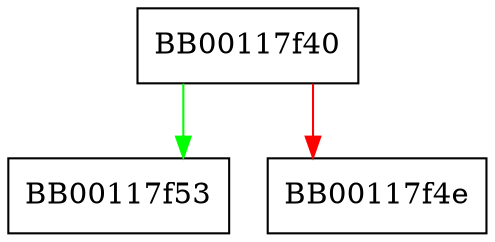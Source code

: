 digraph FUN_00117f40 {
  node [shape="box"];
  graph [splines=ortho];
  BB00117f40 -> BB00117f53 [color="green"];
  BB00117f40 -> BB00117f4e [color="red"];
}